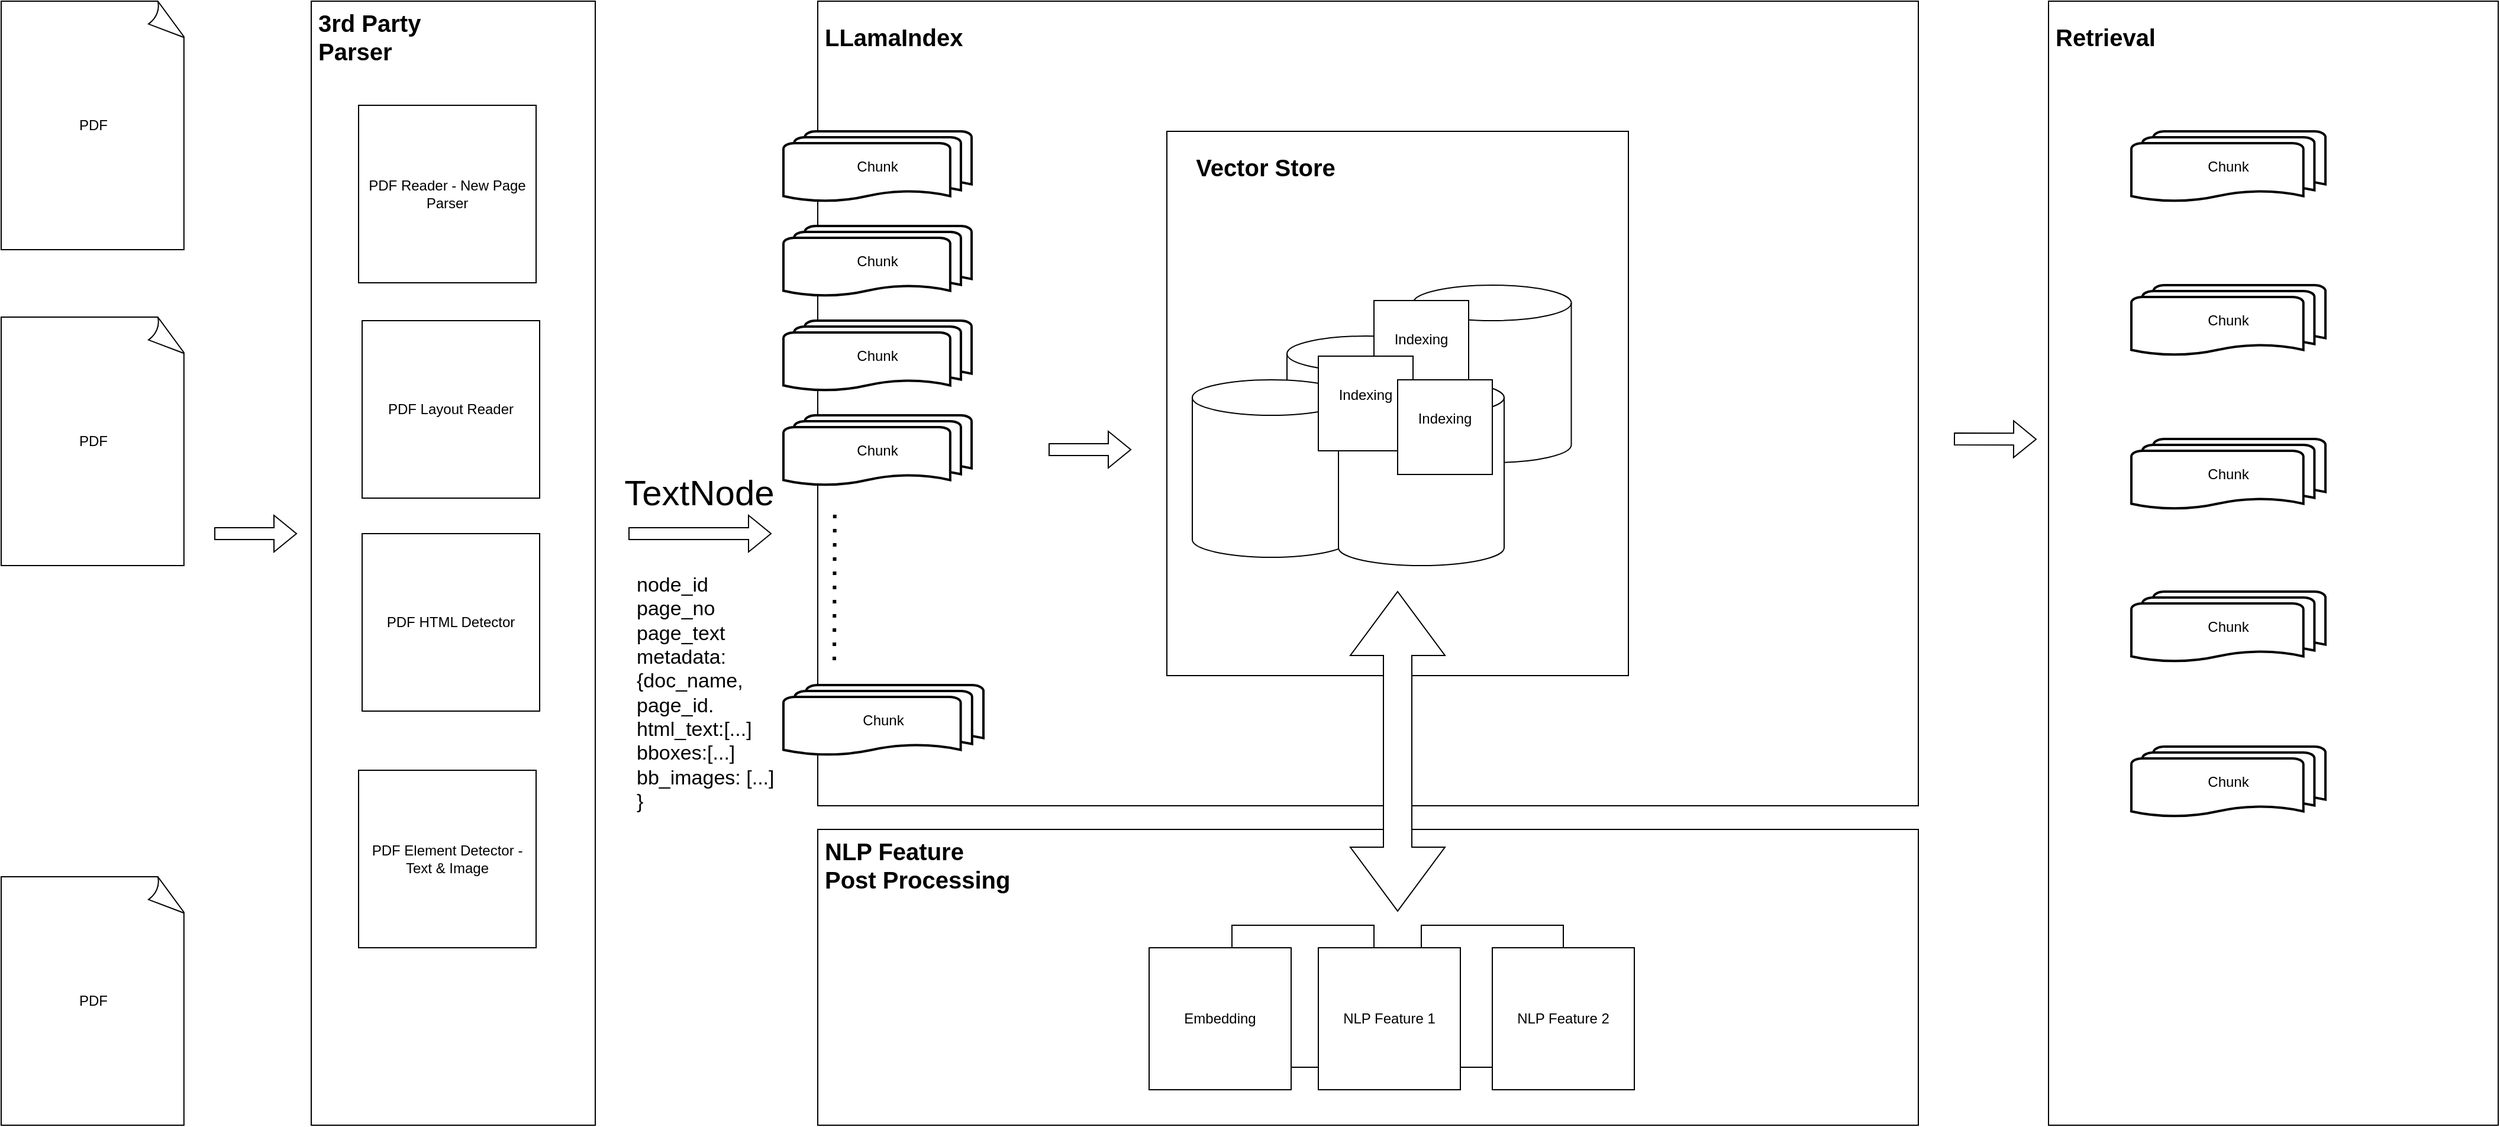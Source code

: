 <mxfile version="24.7.17">
  <diagram name="Page-1" id="pN1XQlbYyUQTMrj6d_k9">
    <mxGraphModel dx="3235" dy="1088" grid="1" gridSize="10" guides="1" tooltips="1" connect="1" arrows="1" fold="1" page="1" pageScale="1" pageWidth="1485" pageHeight="922" math="0" shadow="0">
      <root>
        <mxCell id="0" />
        <mxCell id="1" parent="0" />
        <mxCell id="QrmjmrRoubQutK9kr2hU-14" value="" style="whiteSpace=wrap;html=1;" parent="1" vertex="1">
          <mxGeometry x="-108" width="240" height="950" as="geometry" />
        </mxCell>
        <mxCell id="QrmjmrRoubQutK9kr2hU-6" value="" style="whiteSpace=wrap;html=1;" parent="1" vertex="1">
          <mxGeometry x="320" width="930" height="680" as="geometry" />
        </mxCell>
        <mxCell id="QrmjmrRoubQutK9kr2hU-4" value="" style="whiteSpace=wrap;html=1;" parent="1" vertex="1">
          <mxGeometry x="320" y="700" width="930" height="250" as="geometry" />
        </mxCell>
        <mxCell id="QrmjmrRoubQutK9kr2hU-3" value="" style="whiteSpace=wrap;html=1;" parent="1" vertex="1">
          <mxGeometry x="615" y="110" width="390" height="460" as="geometry" />
        </mxCell>
        <mxCell id="QrmjmrRoubQutK9kr2hU-23" value="" style="shape=cylinder3;whiteSpace=wrap;html=1;boundedLbl=1;backgroundOutline=1;size=15;" parent="1" vertex="1">
          <mxGeometry x="823.25" y="240" width="133.5" height="150" as="geometry" />
        </mxCell>
        <mxCell id="RIgqfKvu0BtrX93I6pnI-25" value="" style="whiteSpace=wrap;html=1;aspect=fixed;" parent="1" vertex="1">
          <mxGeometry x="830" y="781" width="120" height="120" as="geometry" />
        </mxCell>
        <mxCell id="RIgqfKvu0BtrX93I6pnI-24" value="" style="whiteSpace=wrap;html=1;aspect=fixed;" parent="1" vertex="1">
          <mxGeometry x="670" y="781" width="120" height="120" as="geometry" />
        </mxCell>
        <mxCell id="RIgqfKvu0BtrX93I6pnI-1" value="Chunk" style="strokeWidth=2;html=1;shape=mxgraph.flowchart.multi-document;whiteSpace=wrap;" parent="1" vertex="1">
          <mxGeometry x="291" y="110" width="159" height="60" as="geometry" />
        </mxCell>
        <mxCell id="RIgqfKvu0BtrX93I6pnI-2" value="Chunk" style="strokeWidth=2;html=1;shape=mxgraph.flowchart.multi-document;whiteSpace=wrap;" parent="1" vertex="1">
          <mxGeometry x="291" y="190" width="159" height="60" as="geometry" />
        </mxCell>
        <mxCell id="RIgqfKvu0BtrX93I6pnI-3" value="Chunk" style="strokeWidth=2;html=1;shape=mxgraph.flowchart.multi-document;whiteSpace=wrap;" parent="1" vertex="1">
          <mxGeometry x="291" y="270" width="159" height="60" as="geometry" />
        </mxCell>
        <mxCell id="RIgqfKvu0BtrX93I6pnI-5" value="Chunk" style="strokeWidth=2;html=1;shape=mxgraph.flowchart.multi-document;whiteSpace=wrap;" parent="1" vertex="1">
          <mxGeometry x="291" y="578" width="169" height="60" as="geometry" />
        </mxCell>
        <mxCell id="RIgqfKvu0BtrX93I6pnI-6" value="" style="endArrow=none;dashed=1;html=1;dashPattern=1 3;strokeWidth=3;rounded=0;" parent="1" edge="1">
          <mxGeometry width="50" height="50" relative="1" as="geometry">
            <mxPoint x="334" y="557" as="sourcePoint" />
            <mxPoint x="334.41" y="429" as="targetPoint" />
          </mxGeometry>
        </mxCell>
        <mxCell id="RIgqfKvu0BtrX93I6pnI-8" value="PDF Layout Reader" style="whiteSpace=wrap;html=1;" parent="1" vertex="1">
          <mxGeometry x="-65" y="270" width="150" height="150" as="geometry" />
        </mxCell>
        <mxCell id="RIgqfKvu0BtrX93I6pnI-9" value="" style="shape=flexArrow;endArrow=classic;html=1;rounded=0;verticalAlign=middle;" parent="1" edge="1">
          <mxGeometry width="50" height="50" relative="1" as="geometry">
            <mxPoint x="160" y="450" as="sourcePoint" />
            <mxPoint x="281" y="450" as="targetPoint" />
          </mxGeometry>
        </mxCell>
        <mxCell id="RIgqfKvu0BtrX93I6pnI-13" value="PDF" style="whiteSpace=wrap;html=1;shape=mxgraph.basic.document" parent="1" vertex="1">
          <mxGeometry x="-370" width="156" height="210" as="geometry" />
        </mxCell>
        <mxCell id="RIgqfKvu0BtrX93I6pnI-18" value="Chunk" style="strokeWidth=2;html=1;shape=mxgraph.flowchart.multi-document;whiteSpace=wrap;" parent="1" vertex="1">
          <mxGeometry x="291" y="350" width="159" height="60" as="geometry" />
        </mxCell>
        <mxCell id="RIgqfKvu0BtrX93I6pnI-19" value="" style="shape=cylinder3;whiteSpace=wrap;html=1;boundedLbl=1;backgroundOutline=1;size=15;" parent="1" vertex="1">
          <mxGeometry x="716.5" y="283" width="133.5" height="150" as="geometry" />
        </mxCell>
        <mxCell id="RIgqfKvu0BtrX93I6pnI-21" value="Embedding" style="whiteSpace=wrap;html=1;aspect=fixed;direction=south;" parent="1" vertex="1">
          <mxGeometry x="600" y="800" width="120" height="120" as="geometry" />
        </mxCell>
        <mxCell id="RIgqfKvu0BtrX93I6pnI-22" value="&lt;div&gt;NLP Feature 1&lt;/div&gt;" style="whiteSpace=wrap;html=1;aspect=fixed;" parent="1" vertex="1">
          <mxGeometry x="743" y="800" width="120" height="120" as="geometry" />
        </mxCell>
        <mxCell id="RIgqfKvu0BtrX93I6pnI-23" value="&lt;div&gt;NLP Feature 2&lt;/div&gt;" style="whiteSpace=wrap;html=1;aspect=fixed;" parent="1" vertex="1">
          <mxGeometry x="890" y="800" width="120" height="120" as="geometry" />
        </mxCell>
        <mxCell id="RIgqfKvu0BtrX93I6pnI-26" value="" style="shape=flexArrow;endArrow=classic;html=1;rounded=0;" parent="1" edge="1">
          <mxGeometry width="50" height="50" relative="1" as="geometry">
            <mxPoint x="515" y="379" as="sourcePoint" />
            <mxPoint x="585" y="379" as="targetPoint" />
          </mxGeometry>
        </mxCell>
        <mxCell id="QrmjmrRoubQutK9kr2hU-2" value="Indexing&lt;div&gt;&lt;br&gt;&lt;/div&gt;" style="whiteSpace=wrap;html=1;aspect=fixed;" parent="1" vertex="1">
          <mxGeometry x="790" y="253" width="80" height="80" as="geometry" />
        </mxCell>
        <mxCell id="QrmjmrRoubQutK9kr2hU-5" value="" style="shape=flexArrow;endArrow=classic;html=1;rounded=0;verticalAlign=middle;" parent="1" edge="1">
          <mxGeometry width="50" height="50" relative="1" as="geometry">
            <mxPoint x="-190" y="450" as="sourcePoint" />
            <mxPoint x="-120" y="450" as="targetPoint" />
          </mxGeometry>
        </mxCell>
        <mxCell id="QrmjmrRoubQutK9kr2hU-7" value="" style="shape=doubleArrow;direction=south;whiteSpace=wrap;html=1;" parent="1" vertex="1">
          <mxGeometry x="770" y="499" width="80" height="270" as="geometry" />
        </mxCell>
        <mxCell id="QrmjmrRoubQutK9kr2hU-8" value="Vector Store" style="text;strokeColor=none;fillColor=none;align=center;verticalAlign=middle;spacingLeft=4;spacingRight=4;overflow=hidden;points=[[0,0.5],[1,0.5]];portConstraint=eastwest;rotatable=0;whiteSpace=wrap;html=1;fontSize=20;fontStyle=1" parent="1" vertex="1">
          <mxGeometry x="615" y="110" width="167" height="60" as="geometry" />
        </mxCell>
        <mxCell id="QrmjmrRoubQutK9kr2hU-9" value="" style="shape=cylinder3;whiteSpace=wrap;html=1;boundedLbl=1;backgroundOutline=1;size=15;" parent="1" vertex="1">
          <mxGeometry x="636.5" y="320" width="133.5" height="150" as="geometry" />
        </mxCell>
        <mxCell id="QrmjmrRoubQutK9kr2hU-10" value="" style="shape=cylinder3;whiteSpace=wrap;html=1;boundedLbl=1;backgroundOutline=1;size=15;" parent="1" vertex="1">
          <mxGeometry x="760" y="320" width="140" height="157" as="geometry" />
        </mxCell>
        <mxCell id="QrmjmrRoubQutK9kr2hU-11" value="Indexing&lt;div&gt;&lt;br&gt;&lt;/div&gt;" style="whiteSpace=wrap;html=1;aspect=fixed;" parent="1" vertex="1">
          <mxGeometry x="743" y="300" width="80" height="80" as="geometry" />
        </mxCell>
        <mxCell id="QrmjmrRoubQutK9kr2hU-12" value="Indexing&lt;div&gt;&lt;br&gt;&lt;/div&gt;" style="whiteSpace=wrap;html=1;aspect=fixed;" parent="1" vertex="1">
          <mxGeometry x="810" y="320" width="80" height="80" as="geometry" />
        </mxCell>
        <mxCell id="QrmjmrRoubQutK9kr2hU-13" value="LLamaIndex" style="text;strokeColor=none;fillColor=none;align=left;verticalAlign=middle;spacingLeft=4;spacingRight=4;overflow=hidden;points=[[0,0.5],[1,0.5]];portConstraint=eastwest;rotatable=0;whiteSpace=wrap;html=1;fontSize=20;fontStyle=1;labelBorderColor=none;labelBackgroundColor=default;" parent="1" vertex="1">
          <mxGeometry x="320" width="167" height="60" as="geometry" />
        </mxCell>
        <mxCell id="QrmjmrRoubQutK9kr2hU-16" value="3rd Party Parser" style="text;strokeColor=none;fillColor=none;align=left;verticalAlign=middle;spacingLeft=4;spacingRight=4;overflow=hidden;points=[[0,0.5],[1,0.5]];portConstraint=eastwest;rotatable=0;whiteSpace=wrap;html=1;fontSize=20;fontStyle=1;labelBorderColor=none;labelBackgroundColor=default;" parent="1" vertex="1">
          <mxGeometry x="-108" width="130" height="60" as="geometry" />
        </mxCell>
        <mxCell id="QrmjmrRoubQutK9kr2hU-18" value="PDF HTML Detector" style="whiteSpace=wrap;html=1;" parent="1" vertex="1">
          <mxGeometry x="-65" y="450" width="150" height="150" as="geometry" />
        </mxCell>
        <mxCell id="QrmjmrRoubQutK9kr2hU-19" value="PDF Reader - New Page Parser" style="whiteSpace=wrap;html=1;" parent="1" vertex="1">
          <mxGeometry x="-68" y="88" width="150" height="150" as="geometry" />
        </mxCell>
        <mxCell id="QrmjmrRoubQutK9kr2hU-22" value="NLP Feature Post Processing" style="text;strokeColor=none;fillColor=none;align=left;verticalAlign=middle;spacingLeft=4;spacingRight=4;overflow=hidden;points=[[0,0.5],[1,0.5]];portConstraint=eastwest;rotatable=0;whiteSpace=wrap;html=1;fontSize=20;fontStyle=1;labelBorderColor=none;labelBackgroundColor=default;" parent="1" vertex="1">
          <mxGeometry x="320" y="700" width="167" height="60" as="geometry" />
        </mxCell>
        <mxCell id="Gcu2kofaheJXPQh8U3BJ-1" value="" style="whiteSpace=wrap;html=1;" parent="1" vertex="1">
          <mxGeometry x="1360" width="380" height="950" as="geometry" />
        </mxCell>
        <mxCell id="Gcu2kofaheJXPQh8U3BJ-3" value="" style="shape=flexArrow;endArrow=classic;html=1;rounded=0;verticalAlign=middle;" parent="1" edge="1">
          <mxGeometry width="50" height="50" relative="1" as="geometry">
            <mxPoint x="1280" y="370" as="sourcePoint" />
            <mxPoint x="1350" y="370.23" as="targetPoint" />
          </mxGeometry>
        </mxCell>
        <mxCell id="Gcu2kofaheJXPQh8U3BJ-4" value="Chunk" style="strokeWidth=2;html=1;shape=mxgraph.flowchart.multi-document;whiteSpace=wrap;" parent="1" vertex="1">
          <mxGeometry x="1430" y="110" width="164" height="60" as="geometry" />
        </mxCell>
        <mxCell id="Gcu2kofaheJXPQh8U3BJ-5" value="Chunk" style="strokeWidth=2;html=1;shape=mxgraph.flowchart.multi-document;whiteSpace=wrap;" parent="1" vertex="1">
          <mxGeometry x="1430" y="240" width="164" height="60" as="geometry" />
        </mxCell>
        <mxCell id="Gcu2kofaheJXPQh8U3BJ-6" value="Chunk" style="strokeWidth=2;html=1;shape=mxgraph.flowchart.multi-document;whiteSpace=wrap;" parent="1" vertex="1">
          <mxGeometry x="1430" y="370" width="164" height="60" as="geometry" />
        </mxCell>
        <mxCell id="Gcu2kofaheJXPQh8U3BJ-7" value="Chunk" style="strokeWidth=2;html=1;shape=mxgraph.flowchart.multi-document;whiteSpace=wrap;" parent="1" vertex="1">
          <mxGeometry x="1430" y="499" width="164" height="60" as="geometry" />
        </mxCell>
        <mxCell id="Gcu2kofaheJXPQh8U3BJ-8" value="Chunk" style="strokeWidth=2;html=1;shape=mxgraph.flowchart.multi-document;whiteSpace=wrap;" parent="1" vertex="1">
          <mxGeometry x="1430" y="630" width="164" height="60" as="geometry" />
        </mxCell>
        <mxCell id="Gcu2kofaheJXPQh8U3BJ-9" value="Retrieval" style="text;strokeColor=none;fillColor=none;align=left;verticalAlign=middle;spacingLeft=4;spacingRight=4;overflow=hidden;points=[[0,0.5],[1,0.5]];portConstraint=eastwest;rotatable=0;whiteSpace=wrap;html=1;fontSize=20;fontStyle=1;labelBorderColor=none;labelBackgroundColor=default;" parent="1" vertex="1">
          <mxGeometry x="1360" width="167" height="60" as="geometry" />
        </mxCell>
        <mxCell id="gmcbrUOOObDj0YMRCatJ-1" value="PDF Element Detector - Text &amp;amp; Image" style="whiteSpace=wrap;html=1;" vertex="1" parent="1">
          <mxGeometry x="-68" y="650" width="150" height="150" as="geometry" />
        </mxCell>
        <mxCell id="gmcbrUOOObDj0YMRCatJ-2" value="TextNode" style="text;html=1;align=center;verticalAlign=middle;whiteSpace=wrap;rounded=0;fontSize=30;" vertex="1" parent="1">
          <mxGeometry x="190" y="400" width="60" height="30" as="geometry" />
        </mxCell>
        <mxCell id="gmcbrUOOObDj0YMRCatJ-3" value="PDF" style="whiteSpace=wrap;html=1;shape=mxgraph.basic.document" vertex="1" parent="1">
          <mxGeometry x="-370" y="267" width="156" height="210" as="geometry" />
        </mxCell>
        <mxCell id="gmcbrUOOObDj0YMRCatJ-4" value="PDF" style="whiteSpace=wrap;html=1;shape=mxgraph.basic.document" vertex="1" parent="1">
          <mxGeometry x="-370" y="740" width="156" height="210" as="geometry" />
        </mxCell>
        <mxCell id="gmcbrUOOObDj0YMRCatJ-6" value="&lt;div&gt;&lt;br&gt;&lt;/div&gt;&lt;div&gt;node_id&lt;/div&gt;&lt;div&gt;page_no&lt;/div&gt;page_text&lt;div&gt;metadata:&amp;nbsp;&lt;/div&gt;&lt;div&gt;{doc_name,&lt;/div&gt;&lt;div&gt;page_id.&lt;/div&gt;&lt;div&gt;html_text:[...]&lt;/div&gt;&lt;div&gt;bboxes:[...]&lt;/div&gt;&lt;div&gt;bb_images:&amp;nbsp;&lt;span style=&quot;background-color: initial;&quot;&gt;[...]&lt;/span&gt;&lt;/div&gt;&lt;div&gt;&lt;span style=&quot;background-color: initial;&quot;&gt;}&lt;/span&gt;&lt;/div&gt;" style="text;html=1;align=left;verticalAlign=middle;whiteSpace=wrap;rounded=0;fontSize=17;" vertex="1" parent="1">
          <mxGeometry x="165" y="450" width="135" height="250" as="geometry" />
        </mxCell>
      </root>
    </mxGraphModel>
  </diagram>
</mxfile>

